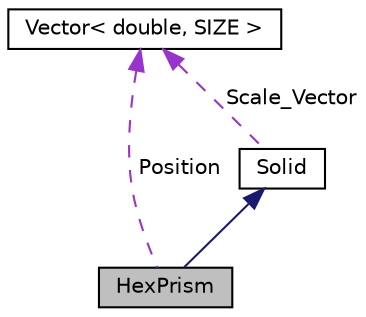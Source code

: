 digraph "HexPrism"
{
 // LATEX_PDF_SIZE
  edge [fontname="Helvetica",fontsize="10",labelfontname="Helvetica",labelfontsize="10"];
  node [fontname="Helvetica",fontsize="10",shape=record];
  Node1 [label="HexPrism",height=0.2,width=0.4,color="black", fillcolor="grey75", style="filled", fontcolor="black",tooltip="Modeluje pojęcie graniastosłupa foremnego sześciokątnego (będącym w tym programie rotorami dronu)"];
  Node2 -> Node1 [dir="back",color="midnightblue",fontsize="10",style="solid",fontname="Helvetica"];
  Node2 [label="Solid",height=0.2,width=0.4,color="black", fillcolor="white", style="filled",URL="$class_solid.html",tooltip="Modeluje pojęcie bryły geometycznej."];
  Node3 -> Node2 [dir="back",color="darkorchid3",fontsize="10",style="dashed",label=" Scale_Vector" ,fontname="Helvetica"];
  Node3 [label="Vector\< double, SIZE \>",height=0.2,width=0.4,color="black", fillcolor="white", style="filled",URL="$class_vector.html",tooltip=" "];
  Node3 -> Node1 [dir="back",color="darkorchid3",fontsize="10",style="dashed",label=" Position" ,fontname="Helvetica"];
}
